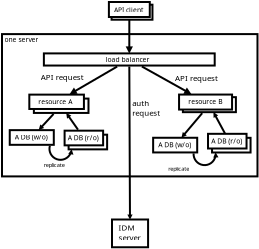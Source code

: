 <?xml version="1.0" encoding="UTF-8"?>
<dia:diagram xmlns:dia="http://www.lysator.liu.se/~alla/dia/">
  <dia:layer name="Background" visible="true" active="true">
    <dia:object type="Standard - Box" version="0" id="O0">
      <dia:attribute name="obj_pos">
        <dia:point val="0.064,2.505"/>
      </dia:attribute>
      <dia:attribute name="obj_bb">
        <dia:rectangle val="0.014,2.455;12.888,9.669"/>
      </dia:attribute>
      <dia:attribute name="elem_corner">
        <dia:point val="0.064,2.505"/>
      </dia:attribute>
      <dia:attribute name="elem_width">
        <dia:real val="12.774"/>
      </dia:attribute>
      <dia:attribute name="elem_height">
        <dia:real val="7.115"/>
      </dia:attribute>
      <dia:attribute name="show_background">
        <dia:boolean val="true"/>
      </dia:attribute>
    </dia:object>
    <dia:object type="Standard - Line" version="0" id="O1">
      <dia:attribute name="obj_pos">
        <dia:point val="6.43,1.7"/>
      </dia:attribute>
      <dia:attribute name="obj_bb">
        <dia:rectangle val="6.248,1.65;6.61,3.533"/>
      </dia:attribute>
      <dia:attribute name="conn_endpoints">
        <dia:point val="6.43,1.7"/>
        <dia:point val="6.429,3.421"/>
      </dia:attribute>
      <dia:attribute name="numcp">
        <dia:int val="1"/>
      </dia:attribute>
      <dia:attribute name="line_width">
        <dia:real val="0.1"/>
      </dia:attribute>
      <dia:attribute name="end_arrow">
        <dia:enum val="3"/>
      </dia:attribute>
      <dia:attribute name="end_arrow_length">
        <dia:real val="0.2"/>
      </dia:attribute>
      <dia:attribute name="end_arrow_width">
        <dia:real val="0.2"/>
      </dia:attribute>
      <dia:connections>
        <dia:connection handle="0" to="O6" connection="8"/>
        <dia:connection handle="1" to="O33" connection="8"/>
      </dia:connections>
    </dia:object>
    <dia:object type="Standard - Line" version="0" id="O2">
      <dia:attribute name="obj_pos">
        <dia:point val="3.864,7.284"/>
      </dia:attribute>
      <dia:attribute name="obj_bb">
        <dia:rectangle val="3.239,6.403;3.934,7.354"/>
      </dia:attribute>
      <dia:attribute name="conn_endpoints">
        <dia:point val="3.864,7.284"/>
        <dia:point val="3.309,6.494"/>
      </dia:attribute>
      <dia:attribute name="numcp">
        <dia:int val="1"/>
      </dia:attribute>
      <dia:attribute name="line_width">
        <dia:real val="0.1"/>
      </dia:attribute>
      <dia:attribute name="end_arrow">
        <dia:enum val="3"/>
      </dia:attribute>
      <dia:attribute name="end_arrow_length">
        <dia:real val="0.1"/>
      </dia:attribute>
      <dia:attribute name="end_arrow_width">
        <dia:real val="0.1"/>
      </dia:attribute>
      <dia:connections>
        <dia:connection handle="0" to="O17" connection="8"/>
        <dia:connection handle="1" to="O8" connection="8"/>
      </dia:connections>
    </dia:object>
    <dia:object type="Standard - Line" version="0" id="O3">
      <dia:attribute name="obj_pos">
        <dia:point val="5.824,4.126"/>
      </dia:attribute>
      <dia:attribute name="obj_bb">
        <dia:rectangle val="3.398,4.058;5.892,5.553"/>
      </dia:attribute>
      <dia:attribute name="conn_endpoints">
        <dia:point val="5.824,4.126"/>
        <dia:point val="3.494,5.483"/>
      </dia:attribute>
      <dia:attribute name="numcp">
        <dia:int val="1"/>
      </dia:attribute>
      <dia:attribute name="line_width">
        <dia:real val="0.1"/>
      </dia:attribute>
      <dia:attribute name="end_arrow">
        <dia:enum val="3"/>
      </dia:attribute>
      <dia:attribute name="end_arrow_length">
        <dia:real val="0.2"/>
      </dia:attribute>
      <dia:attribute name="end_arrow_width">
        <dia:real val="0.2"/>
      </dia:attribute>
      <dia:connections>
        <dia:connection handle="0" to="O33" connection="8"/>
        <dia:connection handle="1" to="O9" connection="8"/>
      </dia:connections>
    </dia:object>
    <dia:object type="Standard - Line" version="0" id="O4">
      <dia:attribute name="obj_pos">
        <dia:point val="7.058,4.125"/>
      </dia:attribute>
      <dia:attribute name="obj_bb">
        <dia:rectangle val="6.99,4.057;9.579,5.548"/>
      </dia:attribute>
      <dia:attribute name="conn_endpoints">
        <dia:point val="7.058,4.125"/>
        <dia:point val="9.481,5.478"/>
      </dia:attribute>
      <dia:attribute name="numcp">
        <dia:int val="1"/>
      </dia:attribute>
      <dia:attribute name="line_width">
        <dia:real val="0.1"/>
      </dia:attribute>
      <dia:attribute name="end_arrow">
        <dia:enum val="3"/>
      </dia:attribute>
      <dia:attribute name="end_arrow_length">
        <dia:real val="0.2"/>
      </dia:attribute>
      <dia:attribute name="end_arrow_width">
        <dia:real val="0.2"/>
      </dia:attribute>
      <dia:connections>
        <dia:connection handle="0" to="O33" connection="8"/>
        <dia:connection handle="1" to="O12" connection="8"/>
      </dia:connections>
    </dia:object>
    <dia:group>
      <dia:object type="Standard - Box" version="0" id="O5">
        <dia:attribute name="obj_pos">
          <dia:point val="5.543,1.035"/>
        </dia:attribute>
        <dia:attribute name="obj_bb">
          <dia:rectangle val="5.493,0.985;7.637,1.836"/>
        </dia:attribute>
        <dia:attribute name="elem_corner">
          <dia:point val="5.543,1.035"/>
        </dia:attribute>
        <dia:attribute name="elem_width">
          <dia:real val="2.044"/>
        </dia:attribute>
        <dia:attribute name="elem_height">
          <dia:real val="0.75"/>
        </dia:attribute>
        <dia:attribute name="border_width">
          <dia:real val="0.1"/>
        </dia:attribute>
        <dia:attribute name="show_background">
          <dia:boolean val="true"/>
        </dia:attribute>
      </dia:object>
      <dia:object type="Standard - Box" version="0" id="O6">
        <dia:attribute name="obj_pos">
          <dia:point val="5.409,0.9"/>
        </dia:attribute>
        <dia:attribute name="obj_bb">
          <dia:rectangle val="5.359,0.85;7.502,1.7"/>
        </dia:attribute>
        <dia:attribute name="elem_corner">
          <dia:point val="5.409,0.9"/>
        </dia:attribute>
        <dia:attribute name="elem_width">
          <dia:real val="2.044"/>
        </dia:attribute>
        <dia:attribute name="elem_height">
          <dia:real val="0.75"/>
        </dia:attribute>
        <dia:attribute name="border_width">
          <dia:real val="0.1"/>
        </dia:attribute>
        <dia:attribute name="show_background">
          <dia:boolean val="true"/>
        </dia:attribute>
      </dia:object>
      <dia:object type="Standard - Text" version="1" id="O7">
        <dia:attribute name="obj_pos">
          <dia:point val="5.665,1.419"/>
        </dia:attribute>
        <dia:attribute name="obj_bb">
          <dia:rectangle val="5.665,1.106;7.235,1.499"/>
        </dia:attribute>
        <dia:attribute name="text">
          <dia:composite type="text">
            <dia:attribute name="string">
              <dia:string>#API client#</dia:string>
            </dia:attribute>
            <dia:attribute name="font">
              <dia:font family="sans" style="0" name="Helvetica"/>
            </dia:attribute>
            <dia:attribute name="height">
              <dia:real val="0.423"/>
            </dia:attribute>
            <dia:attribute name="pos">
              <dia:point val="5.665,1.419"/>
            </dia:attribute>
            <dia:attribute name="color">
              <dia:color val="#000000"/>
            </dia:attribute>
            <dia:attribute name="alignment">
              <dia:enum val="0"/>
            </dia:attribute>
          </dia:composite>
        </dia:attribute>
        <dia:attribute name="valign">
          <dia:enum val="3"/>
        </dia:attribute>
      </dia:object>
    </dia:group>
    <dia:group>
      <dia:object type="Standard - Box" version="0" id="O8">
        <dia:attribute name="obj_pos">
          <dia:point val="1.658,5.729"/>
        </dia:attribute>
        <dia:attribute name="obj_bb">
          <dia:rectangle val="1.608,5.679;4.438,6.497"/>
        </dia:attribute>
        <dia:attribute name="elem_corner">
          <dia:point val="1.658,5.729"/>
        </dia:attribute>
        <dia:attribute name="elem_width">
          <dia:real val="2.73"/>
        </dia:attribute>
        <dia:attribute name="elem_height">
          <dia:real val="0.718"/>
        </dia:attribute>
        <dia:attribute name="border_width">
          <dia:real val="0.1"/>
        </dia:attribute>
        <dia:attribute name="show_background">
          <dia:boolean val="true"/>
        </dia:attribute>
      </dia:object>
      <dia:object type="Standard - Box" version="0" id="O9">
        <dia:attribute name="obj_pos">
          <dia:point val="1.43,5.531"/>
        </dia:attribute>
        <dia:attribute name="obj_bb">
          <dia:rectangle val="1.38,5.481;4.21,6.3"/>
        </dia:attribute>
        <dia:attribute name="elem_corner">
          <dia:point val="1.43,5.531"/>
        </dia:attribute>
        <dia:attribute name="elem_width">
          <dia:real val="2.73"/>
        </dia:attribute>
        <dia:attribute name="elem_height">
          <dia:real val="0.718"/>
        </dia:attribute>
        <dia:attribute name="border_width">
          <dia:real val="0.1"/>
        </dia:attribute>
        <dia:attribute name="show_background">
          <dia:boolean val="true"/>
        </dia:attribute>
      </dia:object>
      <dia:object type="Standard - Text" version="1" id="O10">
        <dia:attribute name="obj_pos">
          <dia:point val="1.877,6.018"/>
        </dia:attribute>
        <dia:attribute name="obj_bb">
          <dia:rectangle val="1.877,5.706;3.677,6.098"/>
        </dia:attribute>
        <dia:attribute name="text">
          <dia:composite type="text">
            <dia:attribute name="string">
              <dia:string>#resource A#</dia:string>
            </dia:attribute>
            <dia:attribute name="font">
              <dia:font family="sans" style="0" name="Helvetica"/>
            </dia:attribute>
            <dia:attribute name="height">
              <dia:real val="0.423"/>
            </dia:attribute>
            <dia:attribute name="pos">
              <dia:point val="1.877,6.018"/>
            </dia:attribute>
            <dia:attribute name="color">
              <dia:color val="#000000"/>
            </dia:attribute>
            <dia:attribute name="alignment">
              <dia:enum val="0"/>
            </dia:attribute>
          </dia:composite>
        </dia:attribute>
        <dia:attribute name="valign">
          <dia:enum val="3"/>
        </dia:attribute>
      </dia:object>
    </dia:group>
    <dia:group>
      <dia:object type="Standard - Box" version="0" id="O11">
        <dia:attribute name="obj_pos">
          <dia:point val="9.109,5.658"/>
        </dia:attribute>
        <dia:attribute name="obj_bb">
          <dia:rectangle val="9.059,5.608;11.809,6.458"/>
        </dia:attribute>
        <dia:attribute name="elem_corner">
          <dia:point val="9.109,5.658"/>
        </dia:attribute>
        <dia:attribute name="elem_width">
          <dia:real val="2.65"/>
        </dia:attribute>
        <dia:attribute name="elem_height">
          <dia:real val="0.75"/>
        </dia:attribute>
        <dia:attribute name="border_width">
          <dia:real val="0.1"/>
        </dia:attribute>
        <dia:attribute name="show_background">
          <dia:boolean val="true"/>
        </dia:attribute>
      </dia:object>
      <dia:object type="Standard - Box" version="0" id="O12">
        <dia:attribute name="obj_pos">
          <dia:point val="8.917,5.528"/>
        </dia:attribute>
        <dia:attribute name="obj_bb">
          <dia:rectangle val="8.867,5.478;11.617,6.328"/>
        </dia:attribute>
        <dia:attribute name="elem_corner">
          <dia:point val="8.917,5.528"/>
        </dia:attribute>
        <dia:attribute name="elem_width">
          <dia:real val="2.65"/>
        </dia:attribute>
        <dia:attribute name="elem_height">
          <dia:real val="0.75"/>
        </dia:attribute>
        <dia:attribute name="border_width">
          <dia:real val="0.1"/>
        </dia:attribute>
        <dia:attribute name="show_background">
          <dia:boolean val="true"/>
        </dia:attribute>
      </dia:object>
      <dia:object type="Standard - Text" version="1" id="O13">
        <dia:attribute name="obj_pos">
          <dia:point val="9.379,5.999"/>
        </dia:attribute>
        <dia:attribute name="obj_bb">
          <dia:rectangle val="9.379,5.686;11.182,6.079"/>
        </dia:attribute>
        <dia:attribute name="text">
          <dia:composite type="text">
            <dia:attribute name="string">
              <dia:string>#resource B#</dia:string>
            </dia:attribute>
            <dia:attribute name="font">
              <dia:font family="sans" style="0" name="Helvetica"/>
            </dia:attribute>
            <dia:attribute name="height">
              <dia:real val="0.423"/>
            </dia:attribute>
            <dia:attribute name="pos">
              <dia:point val="9.379,5.999"/>
            </dia:attribute>
            <dia:attribute name="color">
              <dia:color val="#000000"/>
            </dia:attribute>
            <dia:attribute name="alignment">
              <dia:enum val="0"/>
            </dia:attribute>
          </dia:composite>
        </dia:attribute>
        <dia:attribute name="valign">
          <dia:enum val="3"/>
        </dia:attribute>
      </dia:object>
    </dia:group>
    <dia:object type="Standard - Text" version="1" id="O14">
      <dia:attribute name="obj_pos">
        <dia:point val="5.926,3.788"/>
      </dia:attribute>
      <dia:attribute name="obj_bb">
        <dia:rectangle val="5.926,3.193;5.926,3.938"/>
      </dia:attribute>
      <dia:attribute name="text">
        <dia:composite type="text">
          <dia:attribute name="string">
            <dia:string>##</dia:string>
          </dia:attribute>
          <dia:attribute name="font">
            <dia:font family="sans" style="0" name="Helvetica"/>
          </dia:attribute>
          <dia:attribute name="height">
            <dia:real val="0.8"/>
          </dia:attribute>
          <dia:attribute name="pos">
            <dia:point val="5.926,3.788"/>
          </dia:attribute>
          <dia:attribute name="color">
            <dia:color val="#000000"/>
          </dia:attribute>
          <dia:attribute name="alignment">
            <dia:enum val="0"/>
          </dia:attribute>
        </dia:composite>
      </dia:attribute>
      <dia:attribute name="valign">
        <dia:enum val="3"/>
      </dia:attribute>
    </dia:object>
    <dia:object type="Standard - Line" version="0" id="O15">
      <dia:attribute name="obj_pos">
        <dia:point val="2.644,6.497"/>
      </dia:attribute>
      <dia:attribute name="obj_bb">
        <dia:rectangle val="1.863,6.426;2.715,7.339"/>
      </dia:attribute>
      <dia:attribute name="conn_endpoints">
        <dia:point val="2.644,6.497"/>
        <dia:point val="1.939,7.257"/>
      </dia:attribute>
      <dia:attribute name="numcp">
        <dia:int val="1"/>
      </dia:attribute>
      <dia:attribute name="end_arrow">
        <dia:enum val="3"/>
      </dia:attribute>
      <dia:attribute name="end_arrow_length">
        <dia:real val="0.1"/>
      </dia:attribute>
      <dia:attribute name="end_arrow_width">
        <dia:real val="0.1"/>
      </dia:attribute>
      <dia:connections>
        <dia:connection handle="0" to="O8" connection="8"/>
        <dia:connection handle="1" to="O23" connection="8"/>
      </dia:connections>
    </dia:object>
    <dia:group>
      <dia:object type="Standard - Box" version="0" id="O16">
        <dia:attribute name="obj_pos">
          <dia:point val="3.394,7.534"/>
        </dia:attribute>
        <dia:attribute name="obj_bb">
          <dia:rectangle val="3.344,7.484;5.371,8.318"/>
        </dia:attribute>
        <dia:attribute name="elem_corner">
          <dia:point val="3.394,7.534"/>
        </dia:attribute>
        <dia:attribute name="elem_width">
          <dia:real val="1.926"/>
        </dia:attribute>
        <dia:attribute name="elem_height">
          <dia:real val="0.734"/>
        </dia:attribute>
        <dia:attribute name="border_width">
          <dia:real val="0.1"/>
        </dia:attribute>
        <dia:attribute name="show_background">
          <dia:boolean val="true"/>
        </dia:attribute>
      </dia:object>
      <dia:object type="Standard - Box" version="0" id="O17">
        <dia:attribute name="obj_pos">
          <dia:point val="3.194,7.333"/>
        </dia:attribute>
        <dia:attribute name="obj_bb">
          <dia:rectangle val="3.144,7.283;5.17,8.118"/>
        </dia:attribute>
        <dia:attribute name="elem_corner">
          <dia:point val="3.194,7.333"/>
        </dia:attribute>
        <dia:attribute name="elem_width">
          <dia:real val="1.926"/>
        </dia:attribute>
        <dia:attribute name="elem_height">
          <dia:real val="0.734"/>
        </dia:attribute>
        <dia:attribute name="border_width">
          <dia:real val="0.1"/>
        </dia:attribute>
        <dia:attribute name="show_background">
          <dia:boolean val="true"/>
        </dia:attribute>
      </dia:object>
      <dia:object type="Standard - Text" version="1" id="O18">
        <dia:attribute name="obj_pos">
          <dia:point val="3.355,7.812"/>
        </dia:attribute>
        <dia:attribute name="obj_bb">
          <dia:rectangle val="3.355,7.5;5.018,7.892"/>
        </dia:attribute>
        <dia:attribute name="text">
          <dia:composite type="text">
            <dia:attribute name="string">
              <dia:string>#A DB (r/o)#</dia:string>
            </dia:attribute>
            <dia:attribute name="font">
              <dia:font family="sans" style="0" name="Helvetica"/>
            </dia:attribute>
            <dia:attribute name="height">
              <dia:real val="0.423"/>
            </dia:attribute>
            <dia:attribute name="pos">
              <dia:point val="3.355,7.812"/>
            </dia:attribute>
            <dia:attribute name="color">
              <dia:color val="#000000"/>
            </dia:attribute>
            <dia:attribute name="alignment">
              <dia:enum val="0"/>
            </dia:attribute>
          </dia:composite>
        </dia:attribute>
        <dia:attribute name="valign">
          <dia:enum val="3"/>
        </dia:attribute>
      </dia:object>
    </dia:group>
    <dia:object type="Standard - Arc" version="0" id="O19">
      <dia:attribute name="obj_pos">
        <dia:point val="1.553,7.674"/>
      </dia:attribute>
      <dia:attribute name="obj_bb">
        <dia:rectangle val="1.499,7.62;4.411,8.839"/>
      </dia:attribute>
      <dia:attribute name="conn_endpoints">
        <dia:point val="1.553,7.674"/>
        <dia:point val="4.357,7.901"/>
      </dia:attribute>
      <dia:attribute name="curve_distance">
        <dia:real val="1"/>
      </dia:attribute>
      <dia:attribute name="end_arrow">
        <dia:enum val="3"/>
      </dia:attribute>
      <dia:attribute name="end_arrow_length">
        <dia:real val="0.1"/>
      </dia:attribute>
      <dia:attribute name="end_arrow_width">
        <dia:real val="0.1"/>
      </dia:attribute>
      <dia:connections>
        <dia:connection handle="0" to="O23" connection="8"/>
        <dia:connection handle="1" to="O16" connection="8"/>
      </dia:connections>
    </dia:object>
    <dia:object type="Standard - Text" version="1" id="O20">
      <dia:attribute name="obj_pos">
        <dia:point val="2.146,9.15"/>
      </dia:attribute>
      <dia:attribute name="obj_bb">
        <dia:rectangle val="2.146,8.887;3.379,9.217"/>
      </dia:attribute>
      <dia:attribute name="text">
        <dia:composite type="text">
          <dia:attribute name="string">
            <dia:string>#replicate#</dia:string>
          </dia:attribute>
          <dia:attribute name="font">
            <dia:font family="sans" style="0" name="Helvetica"/>
          </dia:attribute>
          <dia:attribute name="height">
            <dia:real val="0.353"/>
          </dia:attribute>
          <dia:attribute name="pos">
            <dia:point val="2.146,9.15"/>
          </dia:attribute>
          <dia:attribute name="color">
            <dia:color val="#000000"/>
          </dia:attribute>
          <dia:attribute name="alignment">
            <dia:enum val="0"/>
          </dia:attribute>
        </dia:composite>
      </dia:attribute>
      <dia:attribute name="valign">
        <dia:enum val="3"/>
      </dia:attribute>
    </dia:object>
    <dia:object type="Standard - Arc" version="0" id="O21">
      <dia:attribute name="obj_pos">
        <dia:point val="8.723,8.055"/>
      </dia:attribute>
      <dia:attribute name="obj_bb">
        <dia:rectangle val="8.673,8.0;11.591,9.106"/>
      </dia:attribute>
      <dia:attribute name="conn_endpoints">
        <dia:point val="8.723,8.055"/>
        <dia:point val="11.529,8.058"/>
      </dia:attribute>
      <dia:attribute name="curve_distance">
        <dia:real val="1"/>
      </dia:attribute>
      <dia:attribute name="end_arrow">
        <dia:enum val="3"/>
      </dia:attribute>
      <dia:attribute name="end_arrow_length">
        <dia:real val="0.1"/>
      </dia:attribute>
      <dia:attribute name="end_arrow_width">
        <dia:real val="0.1"/>
      </dia:attribute>
      <dia:connections>
        <dia:connection handle="0" to="O25" connection="8"/>
        <dia:connection handle="1" to="O29" connection="8"/>
      </dia:connections>
    </dia:object>
    <dia:object type="Standard - Text" version="1" id="O22">
      <dia:attribute name="obj_pos">
        <dia:point val="8.376,9.331"/>
      </dia:attribute>
      <dia:attribute name="obj_bb">
        <dia:rectangle val="8.376,9.068;9.609,9.398"/>
      </dia:attribute>
      <dia:attribute name="text">
        <dia:composite type="text">
          <dia:attribute name="string">
            <dia:string>#replicate#</dia:string>
          </dia:attribute>
          <dia:attribute name="font">
            <dia:font family="sans" style="0" name="Helvetica"/>
          </dia:attribute>
          <dia:attribute name="height">
            <dia:real val="0.353"/>
          </dia:attribute>
          <dia:attribute name="pos">
            <dia:point val="8.376,9.331"/>
          </dia:attribute>
          <dia:attribute name="color">
            <dia:color val="#000000"/>
          </dia:attribute>
          <dia:attribute name="alignment">
            <dia:enum val="0"/>
          </dia:attribute>
        </dia:composite>
      </dia:attribute>
      <dia:attribute name="valign">
        <dia:enum val="3"/>
      </dia:attribute>
    </dia:object>
    <dia:group>
      <dia:object type="Standard - Box" version="0" id="O23">
        <dia:attribute name="obj_pos">
          <dia:point val="0.451,7.307"/>
        </dia:attribute>
        <dia:attribute name="obj_bb">
          <dia:rectangle val="0.401,7.257;2.705,8.091"/>
        </dia:attribute>
        <dia:attribute name="elem_corner">
          <dia:point val="0.451,7.307"/>
        </dia:attribute>
        <dia:attribute name="elem_width">
          <dia:real val="2.203"/>
        </dia:attribute>
        <dia:attribute name="elem_height">
          <dia:real val="0.734"/>
        </dia:attribute>
        <dia:attribute name="border_width">
          <dia:real val="0.1"/>
        </dia:attribute>
        <dia:attribute name="show_background">
          <dia:boolean val="true"/>
        </dia:attribute>
      </dia:object>
      <dia:object type="Standard - Text" version="1" id="O24">
        <dia:attribute name="obj_pos">
          <dia:point val="0.707,7.778"/>
        </dia:attribute>
        <dia:attribute name="obj_bb">
          <dia:rectangle val="0.707,7.465;2.504,7.858"/>
        </dia:attribute>
        <dia:attribute name="text">
          <dia:composite type="text">
            <dia:attribute name="string">
              <dia:string>#A DB (w/o)#</dia:string>
            </dia:attribute>
            <dia:attribute name="font">
              <dia:font family="sans" style="0" name="Helvetica"/>
            </dia:attribute>
            <dia:attribute name="height">
              <dia:real val="0.423"/>
            </dia:attribute>
            <dia:attribute name="pos">
              <dia:point val="0.707,7.778"/>
            </dia:attribute>
            <dia:attribute name="color">
              <dia:color val="#000000"/>
            </dia:attribute>
            <dia:attribute name="alignment">
              <dia:enum val="0"/>
            </dia:attribute>
          </dia:composite>
        </dia:attribute>
        <dia:attribute name="valign">
          <dia:enum val="3"/>
        </dia:attribute>
      </dia:object>
    </dia:group>
    <dia:group>
      <dia:object type="Standard - Box" version="0" id="O25">
        <dia:attribute name="obj_pos">
          <dia:point val="7.621,7.688"/>
        </dia:attribute>
        <dia:attribute name="obj_bb">
          <dia:rectangle val="7.571,7.638;9.874,8.472"/>
        </dia:attribute>
        <dia:attribute name="elem_corner">
          <dia:point val="7.621,7.688"/>
        </dia:attribute>
        <dia:attribute name="elem_width">
          <dia:real val="2.203"/>
        </dia:attribute>
        <dia:attribute name="elem_height">
          <dia:real val="0.734"/>
        </dia:attribute>
        <dia:attribute name="border_width">
          <dia:real val="0.1"/>
        </dia:attribute>
        <dia:attribute name="show_background">
          <dia:boolean val="true"/>
        </dia:attribute>
      </dia:object>
      <dia:object type="Standard - Text" version="1" id="O26">
        <dia:attribute name="obj_pos">
          <dia:point val="7.876,8.159"/>
        </dia:attribute>
        <dia:attribute name="obj_bb">
          <dia:rectangle val="7.876,7.846;9.674,8.239"/>
        </dia:attribute>
        <dia:attribute name="text">
          <dia:composite type="text">
            <dia:attribute name="string">
              <dia:string>#A DB (w/o)#</dia:string>
            </dia:attribute>
            <dia:attribute name="font">
              <dia:font family="sans" style="0" name="Helvetica"/>
            </dia:attribute>
            <dia:attribute name="height">
              <dia:real val="0.423"/>
            </dia:attribute>
            <dia:attribute name="pos">
              <dia:point val="7.876,8.159"/>
            </dia:attribute>
            <dia:attribute name="color">
              <dia:color val="#000000"/>
            </dia:attribute>
            <dia:attribute name="alignment">
              <dia:enum val="0"/>
            </dia:attribute>
          </dia:composite>
        </dia:attribute>
        <dia:attribute name="valign">
          <dia:enum val="3"/>
        </dia:attribute>
      </dia:object>
    </dia:group>
    <dia:object type="Standard - Line" version="0" id="O27">
      <dia:attribute name="obj_pos">
        <dia:point val="10.074,6.458"/>
      </dia:attribute>
      <dia:attribute name="obj_bb">
        <dia:rectangle val="9.003,6.388;10.145,7.723"/>
      </dia:attribute>
      <dia:attribute name="conn_endpoints">
        <dia:point val="10.074,6.458"/>
        <dia:point val="9.076,7.638"/>
      </dia:attribute>
      <dia:attribute name="numcp">
        <dia:int val="1"/>
      </dia:attribute>
      <dia:attribute name="end_arrow">
        <dia:enum val="3"/>
      </dia:attribute>
      <dia:attribute name="end_arrow_length">
        <dia:real val="0.1"/>
      </dia:attribute>
      <dia:attribute name="end_arrow_width">
        <dia:real val="0.1"/>
      </dia:attribute>
      <dia:connections>
        <dia:connection handle="0" to="O11" connection="8"/>
        <dia:connection handle="1" to="O25" connection="8"/>
      </dia:connections>
    </dia:object>
    <dia:object type="Standard - Line" version="0" id="O28">
      <dia:attribute name="obj_pos">
        <dia:point val="11.304,7.642"/>
      </dia:attribute>
      <dia:attribute name="obj_bb">
        <dia:rectangle val="10.595,6.361;11.372,7.71"/>
      </dia:attribute>
      <dia:attribute name="conn_endpoints">
        <dia:point val="11.304,7.642"/>
        <dia:point val="10.664,6.459"/>
      </dia:attribute>
      <dia:attribute name="numcp">
        <dia:int val="1"/>
      </dia:attribute>
      <dia:attribute name="end_arrow">
        <dia:enum val="3"/>
      </dia:attribute>
      <dia:attribute name="end_arrow_length">
        <dia:real val="0.1"/>
      </dia:attribute>
      <dia:attribute name="end_arrow_width">
        <dia:real val="0.1"/>
      </dia:attribute>
      <dia:connections>
        <dia:connection handle="0" to="O29" connection="8"/>
        <dia:connection handle="1" to="O11" connection="8"/>
      </dia:connections>
    </dia:object>
    <dia:group>
      <dia:object type="Standard - Box" version="0" id="O29">
        <dia:attribute name="obj_pos">
          <dia:point val="10.566,7.691"/>
        </dia:attribute>
        <dia:attribute name="obj_bb">
          <dia:rectangle val="10.516,7.641;12.542,8.475"/>
        </dia:attribute>
        <dia:attribute name="elem_corner">
          <dia:point val="10.566,7.691"/>
        </dia:attribute>
        <dia:attribute name="elem_width">
          <dia:real val="1.926"/>
        </dia:attribute>
        <dia:attribute name="elem_height">
          <dia:real val="0.734"/>
        </dia:attribute>
        <dia:attribute name="border_width">
          <dia:real val="0.1"/>
        </dia:attribute>
        <dia:attribute name="show_background">
          <dia:boolean val="true"/>
        </dia:attribute>
      </dia:object>
      <dia:object type="Standard - Box" version="0" id="O30">
        <dia:attribute name="obj_pos">
          <dia:point val="10.365,7.491"/>
        </dia:attribute>
        <dia:attribute name="obj_bb">
          <dia:rectangle val="10.315,7.441;12.342,8.275"/>
        </dia:attribute>
        <dia:attribute name="elem_corner">
          <dia:point val="10.365,7.491"/>
        </dia:attribute>
        <dia:attribute name="elem_width">
          <dia:real val="1.926"/>
        </dia:attribute>
        <dia:attribute name="elem_height">
          <dia:real val="0.734"/>
        </dia:attribute>
        <dia:attribute name="border_width">
          <dia:real val="0.1"/>
        </dia:attribute>
        <dia:attribute name="show_background">
          <dia:boolean val="true"/>
        </dia:attribute>
      </dia:object>
      <dia:object type="Standard - Text" version="1" id="O31">
        <dia:attribute name="obj_pos">
          <dia:point val="10.527,7.97"/>
        </dia:attribute>
        <dia:attribute name="obj_bb">
          <dia:rectangle val="10.527,7.657;12.189,8.05"/>
        </dia:attribute>
        <dia:attribute name="text">
          <dia:composite type="text">
            <dia:attribute name="string">
              <dia:string>#A DB (r/o)#</dia:string>
            </dia:attribute>
            <dia:attribute name="font">
              <dia:font family="sans" style="0" name="Helvetica"/>
            </dia:attribute>
            <dia:attribute name="height">
              <dia:real val="0.423"/>
            </dia:attribute>
            <dia:attribute name="pos">
              <dia:point val="10.527,7.97"/>
            </dia:attribute>
            <dia:attribute name="color">
              <dia:color val="#000000"/>
            </dia:attribute>
            <dia:attribute name="alignment">
              <dia:enum val="0"/>
            </dia:attribute>
          </dia:composite>
        </dia:attribute>
        <dia:attribute name="valign">
          <dia:enum val="3"/>
        </dia:attribute>
      </dia:object>
    </dia:group>
    <dia:object type="Standard - Text" version="1" id="O32">
      <dia:attribute name="obj_pos">
        <dia:point val="0.189,2.896"/>
      </dia:attribute>
      <dia:attribute name="obj_bb">
        <dia:rectangle val="0.189,2.584;1.997,2.976"/>
      </dia:attribute>
      <dia:attribute name="text">
        <dia:composite type="text">
          <dia:attribute name="string">
            <dia:string>#one server#</dia:string>
          </dia:attribute>
          <dia:attribute name="font">
            <dia:font family="sans" style="0" name="Helvetica"/>
          </dia:attribute>
          <dia:attribute name="height">
            <dia:real val="0.423"/>
          </dia:attribute>
          <dia:attribute name="pos">
            <dia:point val="0.189,2.896"/>
          </dia:attribute>
          <dia:attribute name="color">
            <dia:color val="#000000"/>
          </dia:attribute>
          <dia:attribute name="alignment">
            <dia:enum val="0"/>
          </dia:attribute>
        </dia:composite>
      </dia:attribute>
      <dia:attribute name="valign">
        <dia:enum val="3"/>
      </dia:attribute>
    </dia:object>
    <dia:group>
      <dia:object type="Standard - Box" version="0" id="O33">
        <dia:attribute name="obj_pos">
          <dia:point val="2.158,3.47"/>
        </dia:attribute>
        <dia:attribute name="obj_bb">
          <dia:rectangle val="2.108,3.42;10.749,4.127"/>
        </dia:attribute>
        <dia:attribute name="elem_corner">
          <dia:point val="2.158,3.47"/>
        </dia:attribute>
        <dia:attribute name="elem_width">
          <dia:real val="8.541"/>
        </dia:attribute>
        <dia:attribute name="elem_height">
          <dia:real val="0.607"/>
        </dia:attribute>
        <dia:attribute name="border_width">
          <dia:real val="0.1"/>
        </dia:attribute>
        <dia:attribute name="show_background">
          <dia:boolean val="true"/>
        </dia:attribute>
      </dia:object>
      <dia:object type="Standard - Text" version="1" id="O34">
        <dia:attribute name="obj_pos">
          <dia:point val="5.244,3.9"/>
        </dia:attribute>
        <dia:attribute name="obj_bb">
          <dia:rectangle val="5.244,3.588;7.549,3.98"/>
        </dia:attribute>
        <dia:attribute name="text">
          <dia:composite type="text">
            <dia:attribute name="string">
              <dia:string>#load balancer#</dia:string>
            </dia:attribute>
            <dia:attribute name="font">
              <dia:font family="sans" style="0" name="Helvetica"/>
            </dia:attribute>
            <dia:attribute name="height">
              <dia:real val="0.423"/>
            </dia:attribute>
            <dia:attribute name="pos">
              <dia:point val="5.244,3.9"/>
            </dia:attribute>
            <dia:attribute name="color">
              <dia:color val="#000000"/>
            </dia:attribute>
            <dia:attribute name="alignment">
              <dia:enum val="0"/>
            </dia:attribute>
          </dia:composite>
        </dia:attribute>
        <dia:attribute name="valign">
          <dia:enum val="3"/>
        </dia:attribute>
      </dia:object>
    </dia:group>
    <dia:object type="Standard - Line" version="0" id="O35">
      <dia:attribute name="obj_pos">
        <dia:point val="6.43,4.126"/>
      </dia:attribute>
      <dia:attribute name="obj_bb">
        <dia:rectangle val="6.332,4.076;6.593,11.837"/>
      </dia:attribute>
      <dia:attribute name="conn_endpoints">
        <dia:point val="6.43,4.126"/>
        <dia:point val="6.463,11.726"/>
      </dia:attribute>
      <dia:attribute name="numcp">
        <dia:int val="1"/>
      </dia:attribute>
      <dia:attribute name="end_arrow">
        <dia:enum val="3"/>
      </dia:attribute>
      <dia:attribute name="end_arrow_length">
        <dia:real val="0.1"/>
      </dia:attribute>
      <dia:attribute name="end_arrow_width">
        <dia:real val="0.1"/>
      </dia:attribute>
      <dia:connections>
        <dia:connection handle="0" to="O33" connection="8"/>
        <dia:connection handle="1" to="O41" connection="8"/>
      </dia:connections>
    </dia:object>
    <dia:object type="Standard - Text" version="1" id="O36">
      <dia:attribute name="obj_pos">
        <dia:point val="6.574,6.093"/>
      </dia:attribute>
      <dia:attribute name="obj_bb">
        <dia:rectangle val="6.574,5.725;8.074,6.679"/>
      </dia:attribute>
      <dia:attribute name="text">
        <dia:composite type="text">
          <dia:attribute name="string">
            <dia:string>#auth
request#</dia:string>
          </dia:attribute>
          <dia:attribute name="font">
            <dia:font family="sans" style="0" name="Helvetica"/>
          </dia:attribute>
          <dia:attribute name="height">
            <dia:real val="0.494"/>
          </dia:attribute>
          <dia:attribute name="pos">
            <dia:point val="6.574,6.093"/>
          </dia:attribute>
          <dia:attribute name="color">
            <dia:color val="#000000"/>
          </dia:attribute>
          <dia:attribute name="alignment">
            <dia:enum val="0"/>
          </dia:attribute>
        </dia:composite>
      </dia:attribute>
      <dia:attribute name="valign">
        <dia:enum val="3"/>
      </dia:attribute>
    </dia:object>
    <dia:object type="Standard - Text" version="1" id="O37">
      <dia:attribute name="obj_pos">
        <dia:point val="6.451,6.062"/>
      </dia:attribute>
      <dia:attribute name="obj_bb">
        <dia:rectangle val="6.451,5.695;6.451,6.155"/>
      </dia:attribute>
      <dia:attribute name="text">
        <dia:composite type="text">
          <dia:attribute name="string">
            <dia:string>##</dia:string>
          </dia:attribute>
          <dia:attribute name="font">
            <dia:font family="sans" style="0" name="Helvetica"/>
          </dia:attribute>
          <dia:attribute name="height">
            <dia:real val="0.494"/>
          </dia:attribute>
          <dia:attribute name="pos">
            <dia:point val="6.451,6.062"/>
          </dia:attribute>
          <dia:attribute name="color">
            <dia:color val="#000000"/>
          </dia:attribute>
          <dia:attribute name="alignment">
            <dia:enum val="0"/>
          </dia:attribute>
        </dia:composite>
      </dia:attribute>
      <dia:attribute name="valign">
        <dia:enum val="3"/>
      </dia:attribute>
      <dia:connections>
        <dia:connection handle="0" to="O0" connection="8"/>
      </dia:connections>
    </dia:object>
    <dia:object type="Standard - Text" version="1" id="O38">
      <dia:attribute name="obj_pos">
        <dia:point val="6.451,6.062"/>
      </dia:attribute>
      <dia:attribute name="obj_bb">
        <dia:rectangle val="6.451,5.695;6.451,6.155"/>
      </dia:attribute>
      <dia:attribute name="text">
        <dia:composite type="text">
          <dia:attribute name="string">
            <dia:string>##</dia:string>
          </dia:attribute>
          <dia:attribute name="font">
            <dia:font family="sans" style="0" name="Helvetica"/>
          </dia:attribute>
          <dia:attribute name="height">
            <dia:real val="0.494"/>
          </dia:attribute>
          <dia:attribute name="pos">
            <dia:point val="6.451,6.062"/>
          </dia:attribute>
          <dia:attribute name="color">
            <dia:color val="#000000"/>
          </dia:attribute>
          <dia:attribute name="alignment">
            <dia:enum val="0"/>
          </dia:attribute>
        </dia:composite>
      </dia:attribute>
      <dia:attribute name="valign">
        <dia:enum val="3"/>
      </dia:attribute>
      <dia:connections>
        <dia:connection handle="0" to="O0" connection="8"/>
      </dia:connections>
    </dia:object>
    <dia:object type="Standard - Text" version="1" id="O39">
      <dia:attribute name="obj_pos">
        <dia:point val="8.71,4.851"/>
      </dia:attribute>
      <dia:attribute name="obj_bb">
        <dia:rectangle val="8.71,4.484;10.96,4.944"/>
      </dia:attribute>
      <dia:attribute name="text">
        <dia:composite type="text">
          <dia:attribute name="string">
            <dia:string>#API request#</dia:string>
          </dia:attribute>
          <dia:attribute name="font">
            <dia:font family="sans" style="0" name="Helvetica"/>
          </dia:attribute>
          <dia:attribute name="height">
            <dia:real val="0.494"/>
          </dia:attribute>
          <dia:attribute name="pos">
            <dia:point val="8.71,4.851"/>
          </dia:attribute>
          <dia:attribute name="color">
            <dia:color val="#000000"/>
          </dia:attribute>
          <dia:attribute name="alignment">
            <dia:enum val="0"/>
          </dia:attribute>
        </dia:composite>
      </dia:attribute>
      <dia:attribute name="valign">
        <dia:enum val="3"/>
      </dia:attribute>
    </dia:object>
    <dia:object type="Standard - Text" version="1" id="O40">
      <dia:attribute name="obj_pos">
        <dia:point val="2.003,4.804"/>
      </dia:attribute>
      <dia:attribute name="obj_bb">
        <dia:rectangle val="1.992,4.425;4.253,4.919"/>
      </dia:attribute>
      <dia:attribute name="text">
        <dia:composite type="text">
          <dia:attribute name="string">
            <dia:string>#API request#</dia:string>
          </dia:attribute>
          <dia:attribute name="font">
            <dia:font family="sans" style="0" name="Helvetica"/>
          </dia:attribute>
          <dia:attribute name="height">
            <dia:real val="0.494"/>
          </dia:attribute>
          <dia:attribute name="pos">
            <dia:point val="2.003,4.804"/>
          </dia:attribute>
          <dia:attribute name="color">
            <dia:color val="#000000"/>
          </dia:attribute>
          <dia:attribute name="alignment">
            <dia:enum val="0"/>
          </dia:attribute>
        </dia:composite>
      </dia:attribute>
      <dia:attribute name="valign">
        <dia:enum val="3"/>
      </dia:attribute>
    </dia:object>
    <dia:group>
      <dia:object type="Standard - Box" version="0" id="O41">
        <dia:attribute name="obj_pos">
          <dia:point val="5.564,11.775"/>
        </dia:attribute>
        <dia:attribute name="obj_bb">
          <dia:rectangle val="5.514,11.725;7.418,13.213"/>
        </dia:attribute>
        <dia:attribute name="elem_corner">
          <dia:point val="5.564,11.775"/>
        </dia:attribute>
        <dia:attribute name="elem_width">
          <dia:real val="1.804"/>
        </dia:attribute>
        <dia:attribute name="elem_height">
          <dia:real val="1.388"/>
        </dia:attribute>
        <dia:attribute name="show_background">
          <dia:boolean val="true"/>
        </dia:attribute>
      </dia:object>
      <dia:object type="Standard - Text" version="1" id="O42">
        <dia:attribute name="obj_pos">
          <dia:point val="5.888,12.33"/>
        </dia:attribute>
        <dia:attribute name="obj_bb">
          <dia:rectangle val="5.888,11.951;7.149,12.94"/>
        </dia:attribute>
        <dia:attribute name="text">
          <dia:composite type="text">
            <dia:attribute name="string">
              <dia:string>#IDM
server#</dia:string>
            </dia:attribute>
            <dia:attribute name="font">
              <dia:font family="sans" style="0" name="Helvetica"/>
            </dia:attribute>
            <dia:attribute name="height">
              <dia:real val="0.494"/>
            </dia:attribute>
            <dia:attribute name="pos">
              <dia:point val="5.888,12.33"/>
            </dia:attribute>
            <dia:attribute name="color">
              <dia:color val="#000000"/>
            </dia:attribute>
            <dia:attribute name="alignment">
              <dia:enum val="0"/>
            </dia:attribute>
          </dia:composite>
        </dia:attribute>
        <dia:attribute name="valign">
          <dia:enum val="3"/>
        </dia:attribute>
      </dia:object>
    </dia:group>
  </dia:layer>
</dia:diagram>
